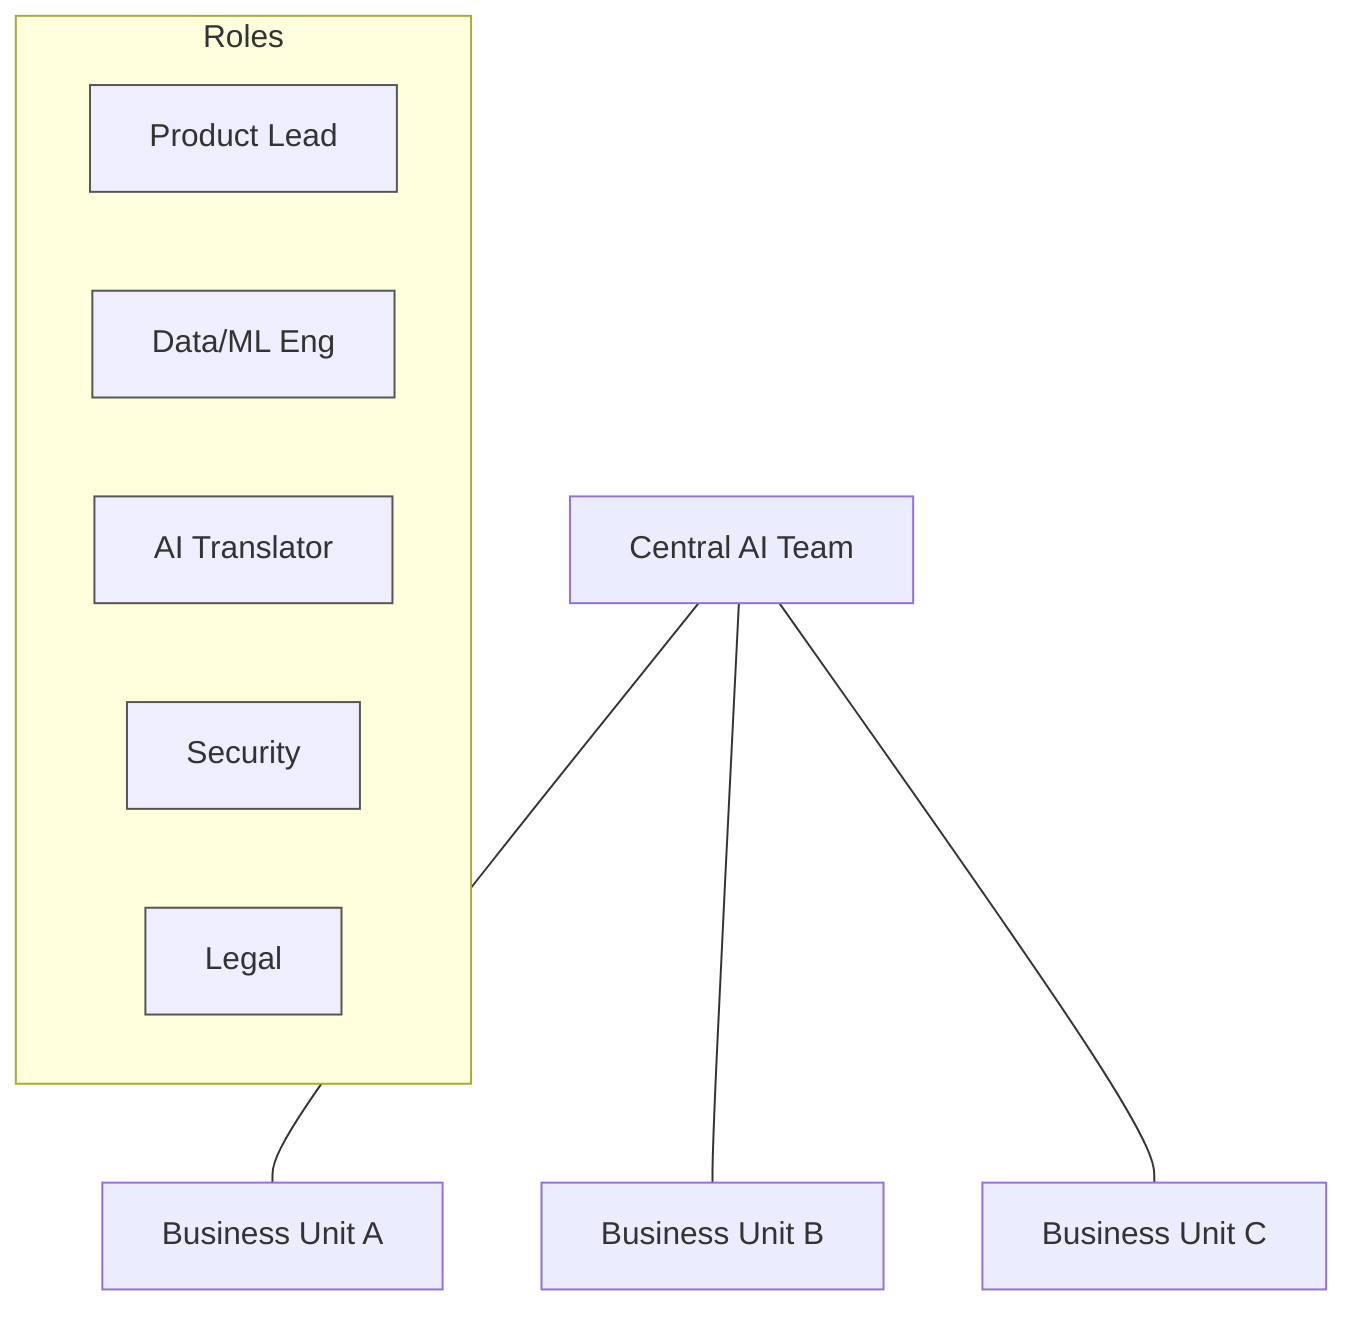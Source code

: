 graph TD
  C[Central AI Team] --- BU1[Business Unit A]
  C --- BU2[Business Unit B]
  C --- BU3[Business Unit C]
  subgraph Roles
    P[Product Lead]:::r
    DT[Data/ML Eng]:::r
    AT[AI Translator]:::r
    SEC[Security]:::r
    LEG[Legal]:::r
  end
  classDef r fill:#eef,stroke:#555;